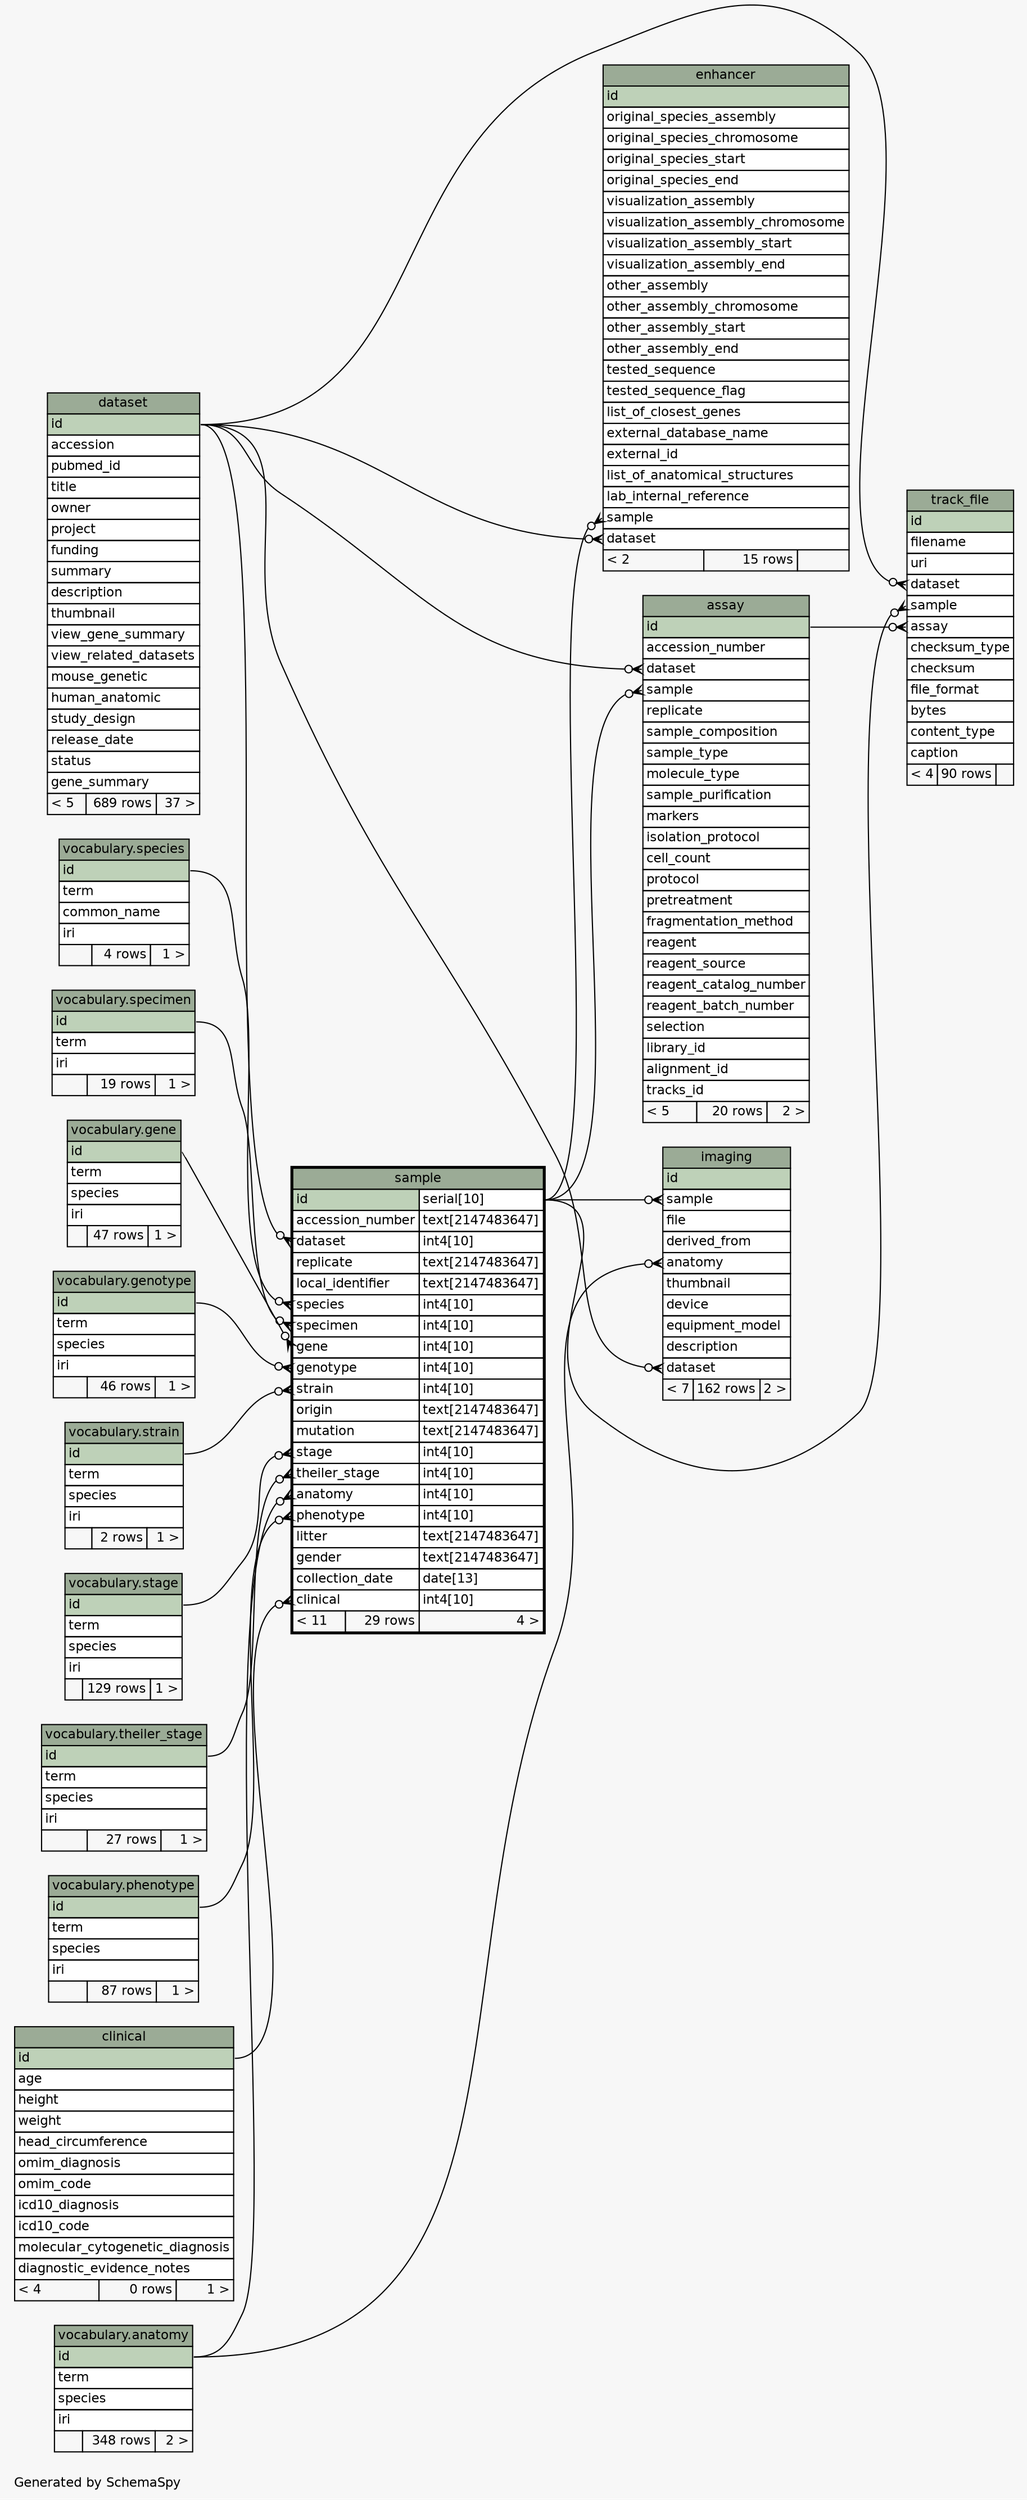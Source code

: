 // dot 2.38.0 on Linux 4.4.0-53-generic
// SchemaSpy rev 590
digraph "oneDegreeRelationshipsDiagram" {
  graph [
    rankdir="RL"
    bgcolor="#f7f7f7"
    label="\nGenerated by SchemaSpy"
    labeljust="l"
    nodesep="0.18"
    ranksep="0.46"
    fontname="Helvetica"
    fontsize="11"
  ];
  node [
    fontname="Helvetica"
    fontsize="11"
    shape="plaintext"
  ];
  edge [
    arrowsize="0.8"
  ];
  "assay":"dataset":w -> "dataset":"id":e [arrowhead=none dir=back arrowtail=crowodot];
  "assay":"sample":w -> "sample":"id.type":e [arrowhead=none dir=back arrowtail=crowodot];
  "enhancer":"dataset":w -> "dataset":"id":e [arrowhead=none dir=back arrowtail=crowodot];
  "enhancer":"sample":w -> "sample":"id.type":e [arrowhead=none dir=back arrowtail=crowodot];
  "imaging":"anatomy":w -> "vocabulary.anatomy":"id":e [arrowhead=none dir=back arrowtail=crowodot];
  "imaging":"dataset":w -> "dataset":"id":e [arrowhead=none dir=back arrowtail=crowodot];
  "imaging":"sample":w -> "sample":"id.type":e [arrowhead=none dir=back arrowtail=crowodot];
  "sample":"anatomy":w -> "vocabulary.anatomy":"id":e [arrowhead=none dir=back arrowtail=crowodot];
  "sample":"clinical":w -> "clinical":"id":e [arrowhead=none dir=back arrowtail=crowodot];
  "sample":"dataset":w -> "dataset":"id":e [arrowhead=none dir=back arrowtail=crowodot];
  "sample":"gene":w -> "vocabulary.gene":"id":e [arrowhead=none dir=back arrowtail=crowodot];
  "sample":"genotype":w -> "vocabulary.genotype":"id":e [arrowhead=none dir=back arrowtail=crowodot];
  "sample":"phenotype":w -> "vocabulary.phenotype":"id":e [arrowhead=none dir=back arrowtail=crowodot];
  "sample":"species":w -> "vocabulary.species":"id":e [arrowhead=none dir=back arrowtail=crowodot];
  "sample":"specimen":w -> "vocabulary.specimen":"id":e [arrowhead=none dir=back arrowtail=crowodot];
  "sample":"stage":w -> "vocabulary.stage":"id":e [arrowhead=none dir=back arrowtail=crowodot];
  "sample":"strain":w -> "vocabulary.strain":"id":e [arrowhead=none dir=back arrowtail=crowodot];
  "sample":"theiler_stage":w -> "vocabulary.theiler_stage":"id":e [arrowhead=none dir=back arrowtail=crowodot];
  "track_file":"assay":w -> "assay":"id":e [arrowhead=none dir=back arrowtail=crowodot];
  "track_file":"dataset":w -> "dataset":"id":e [arrowhead=none dir=back arrowtail=crowodot];
  "track_file":"sample":w -> "sample":"id.type":e [arrowhead=none dir=back arrowtail=crowodot];
  "vocabulary.anatomy" [
    label=<
    <TABLE BORDER="0" CELLBORDER="1" CELLSPACING="0" BGCOLOR="#ffffff">
      <TR><TD COLSPAN="3" BGCOLOR="#9bab96" ALIGN="CENTER">vocabulary.anatomy</TD></TR>
      <TR><TD PORT="id" COLSPAN="3" BGCOLOR="#bed1b8" ALIGN="LEFT">id</TD></TR>
      <TR><TD PORT="term" COLSPAN="3" ALIGN="LEFT">term</TD></TR>
      <TR><TD PORT="species" COLSPAN="3" ALIGN="LEFT">species</TD></TR>
      <TR><TD PORT="iri" COLSPAN="3" ALIGN="LEFT">iri</TD></TR>
      <TR><TD ALIGN="LEFT" BGCOLOR="#f7f7f7">  </TD><TD ALIGN="RIGHT" BGCOLOR="#f7f7f7">348 rows</TD><TD ALIGN="RIGHT" BGCOLOR="#f7f7f7">2 &gt;</TD></TR>
    </TABLE>>
    tooltip="vocabulary.anatomy"
  ];
  "assay" [
    label=<
    <TABLE BORDER="0" CELLBORDER="1" CELLSPACING="0" BGCOLOR="#ffffff">
      <TR><TD COLSPAN="3" BGCOLOR="#9bab96" ALIGN="CENTER">assay</TD></TR>
      <TR><TD PORT="id" COLSPAN="3" BGCOLOR="#bed1b8" ALIGN="LEFT">id</TD></TR>
      <TR><TD PORT="accession_number" COLSPAN="3" ALIGN="LEFT">accession_number</TD></TR>
      <TR><TD PORT="dataset" COLSPAN="3" ALIGN="LEFT">dataset</TD></TR>
      <TR><TD PORT="sample" COLSPAN="3" ALIGN="LEFT">sample</TD></TR>
      <TR><TD PORT="replicate" COLSPAN="3" ALIGN="LEFT">replicate</TD></TR>
      <TR><TD PORT="sample_composition" COLSPAN="3" ALIGN="LEFT">sample_composition</TD></TR>
      <TR><TD PORT="sample_type" COLSPAN="3" ALIGN="LEFT">sample_type</TD></TR>
      <TR><TD PORT="molecule_type" COLSPAN="3" ALIGN="LEFT">molecule_type</TD></TR>
      <TR><TD PORT="sample_purification" COLSPAN="3" ALIGN="LEFT">sample_purification</TD></TR>
      <TR><TD PORT="markers" COLSPAN="3" ALIGN="LEFT">markers</TD></TR>
      <TR><TD PORT="isolation_protocol" COLSPAN="3" ALIGN="LEFT">isolation_protocol</TD></TR>
      <TR><TD PORT="cell_count" COLSPAN="3" ALIGN="LEFT">cell_count</TD></TR>
      <TR><TD PORT="protocol" COLSPAN="3" ALIGN="LEFT">protocol</TD></TR>
      <TR><TD PORT="pretreatment" COLSPAN="3" ALIGN="LEFT">pretreatment</TD></TR>
      <TR><TD PORT="fragmentation_method" COLSPAN="3" ALIGN="LEFT">fragmentation_method</TD></TR>
      <TR><TD PORT="reagent" COLSPAN="3" ALIGN="LEFT">reagent</TD></TR>
      <TR><TD PORT="reagent_source" COLSPAN="3" ALIGN="LEFT">reagent_source</TD></TR>
      <TR><TD PORT="reagent_catalog_number" COLSPAN="3" ALIGN="LEFT">reagent_catalog_number</TD></TR>
      <TR><TD PORT="reagent_batch_number" COLSPAN="3" ALIGN="LEFT">reagent_batch_number</TD></TR>
      <TR><TD PORT="selection" COLSPAN="3" ALIGN="LEFT">selection</TD></TR>
      <TR><TD PORT="library_id" COLSPAN="3" ALIGN="LEFT">library_id</TD></TR>
      <TR><TD PORT="alignment_id" COLSPAN="3" ALIGN="LEFT">alignment_id</TD></TR>
      <TR><TD PORT="tracks_id" COLSPAN="3" ALIGN="LEFT">tracks_id</TD></TR>
      <TR><TD ALIGN="LEFT" BGCOLOR="#f7f7f7">&lt; 5</TD><TD ALIGN="RIGHT" BGCOLOR="#f7f7f7">20 rows</TD><TD ALIGN="RIGHT" BGCOLOR="#f7f7f7">2 &gt;</TD></TR>
    </TABLE>>
    URL="assay.html"
    tooltip="assay"
  ];
  "clinical" [
    label=<
    <TABLE BORDER="0" CELLBORDER="1" CELLSPACING="0" BGCOLOR="#ffffff">
      <TR><TD COLSPAN="3" BGCOLOR="#9bab96" ALIGN="CENTER">clinical</TD></TR>
      <TR><TD PORT="id" COLSPAN="3" BGCOLOR="#bed1b8" ALIGN="LEFT">id</TD></TR>
      <TR><TD PORT="age" COLSPAN="3" ALIGN="LEFT">age</TD></TR>
      <TR><TD PORT="height" COLSPAN="3" ALIGN="LEFT">height</TD></TR>
      <TR><TD PORT="weight" COLSPAN="3" ALIGN="LEFT">weight</TD></TR>
      <TR><TD PORT="head_circumference" COLSPAN="3" ALIGN="LEFT">head_circumference</TD></TR>
      <TR><TD PORT="omim_diagnosis" COLSPAN="3" ALIGN="LEFT">omim_diagnosis</TD></TR>
      <TR><TD PORT="omim_code" COLSPAN="3" ALIGN="LEFT">omim_code</TD></TR>
      <TR><TD PORT="icd10_diagnosis" COLSPAN="3" ALIGN="LEFT">icd10_diagnosis</TD></TR>
      <TR><TD PORT="icd10_code" COLSPAN="3" ALIGN="LEFT">icd10_code</TD></TR>
      <TR><TD PORT="molecular_cytogenetic_diagnosis" COLSPAN="3" ALIGN="LEFT">molecular_cytogenetic_diagnosis</TD></TR>
      <TR><TD PORT="diagnostic_evidence_notes" COLSPAN="3" ALIGN="LEFT">diagnostic_evidence_notes</TD></TR>
      <TR><TD ALIGN="LEFT" BGCOLOR="#f7f7f7">&lt; 4</TD><TD ALIGN="RIGHT" BGCOLOR="#f7f7f7">0 rows</TD><TD ALIGN="RIGHT" BGCOLOR="#f7f7f7">1 &gt;</TD></TR>
    </TABLE>>
    URL="clinical.html"
    tooltip="clinical"
  ];
  "dataset" [
    label=<
    <TABLE BORDER="0" CELLBORDER="1" CELLSPACING="0" BGCOLOR="#ffffff">
      <TR><TD COLSPAN="3" BGCOLOR="#9bab96" ALIGN="CENTER">dataset</TD></TR>
      <TR><TD PORT="id" COLSPAN="3" BGCOLOR="#bed1b8" ALIGN="LEFT">id</TD></TR>
      <TR><TD PORT="accession" COLSPAN="3" ALIGN="LEFT">accession</TD></TR>
      <TR><TD PORT="pubmed_id" COLSPAN="3" ALIGN="LEFT">pubmed_id</TD></TR>
      <TR><TD PORT="title" COLSPAN="3" ALIGN="LEFT">title</TD></TR>
      <TR><TD PORT="owner" COLSPAN="3" ALIGN="LEFT">owner</TD></TR>
      <TR><TD PORT="project" COLSPAN="3" ALIGN="LEFT">project</TD></TR>
      <TR><TD PORT="funding" COLSPAN="3" ALIGN="LEFT">funding</TD></TR>
      <TR><TD PORT="summary" COLSPAN="3" ALIGN="LEFT">summary</TD></TR>
      <TR><TD PORT="description" COLSPAN="3" ALIGN="LEFT">description</TD></TR>
      <TR><TD PORT="thumbnail" COLSPAN="3" ALIGN="LEFT">thumbnail</TD></TR>
      <TR><TD PORT="view_gene_summary" COLSPAN="3" ALIGN="LEFT">view_gene_summary</TD></TR>
      <TR><TD PORT="view_related_datasets" COLSPAN="3" ALIGN="LEFT">view_related_datasets</TD></TR>
      <TR><TD PORT="mouse_genetic" COLSPAN="3" ALIGN="LEFT">mouse_genetic</TD></TR>
      <TR><TD PORT="human_anatomic" COLSPAN="3" ALIGN="LEFT">human_anatomic</TD></TR>
      <TR><TD PORT="study_design" COLSPAN="3" ALIGN="LEFT">study_design</TD></TR>
      <TR><TD PORT="release_date" COLSPAN="3" ALIGN="LEFT">release_date</TD></TR>
      <TR><TD PORT="status" COLSPAN="3" ALIGN="LEFT">status</TD></TR>
      <TR><TD PORT="gene_summary" COLSPAN="3" ALIGN="LEFT">gene_summary</TD></TR>
      <TR><TD ALIGN="LEFT" BGCOLOR="#f7f7f7">&lt; 5</TD><TD ALIGN="RIGHT" BGCOLOR="#f7f7f7">689 rows</TD><TD ALIGN="RIGHT" BGCOLOR="#f7f7f7">37 &gt;</TD></TR>
    </TABLE>>
    URL="dataset.html"
    tooltip="dataset"
  ];
  "enhancer" [
    label=<
    <TABLE BORDER="0" CELLBORDER="1" CELLSPACING="0" BGCOLOR="#ffffff">
      <TR><TD COLSPAN="3" BGCOLOR="#9bab96" ALIGN="CENTER">enhancer</TD></TR>
      <TR><TD PORT="id" COLSPAN="3" BGCOLOR="#bed1b8" ALIGN="LEFT">id</TD></TR>
      <TR><TD PORT="original_species_assembly" COLSPAN="3" ALIGN="LEFT">original_species_assembly</TD></TR>
      <TR><TD PORT="original_species_chromosome" COLSPAN="3" ALIGN="LEFT">original_species_chromosome</TD></TR>
      <TR><TD PORT="original_species_start" COLSPAN="3" ALIGN="LEFT">original_species_start</TD></TR>
      <TR><TD PORT="original_species_end" COLSPAN="3" ALIGN="LEFT">original_species_end</TD></TR>
      <TR><TD PORT="visualization_assembly" COLSPAN="3" ALIGN="LEFT">visualization_assembly</TD></TR>
      <TR><TD PORT="visualization_assembly_chromosome" COLSPAN="3" ALIGN="LEFT">visualization_assembly_chromosome</TD></TR>
      <TR><TD PORT="visualization_assembly_start" COLSPAN="3" ALIGN="LEFT">visualization_assembly_start</TD></TR>
      <TR><TD PORT="visualization_assembly_end" COLSPAN="3" ALIGN="LEFT">visualization_assembly_end</TD></TR>
      <TR><TD PORT="other_assembly" COLSPAN="3" ALIGN="LEFT">other_assembly</TD></TR>
      <TR><TD PORT="other_assembly_chromosome" COLSPAN="3" ALIGN="LEFT">other_assembly_chromosome</TD></TR>
      <TR><TD PORT="other_assembly_start" COLSPAN="3" ALIGN="LEFT">other_assembly_start</TD></TR>
      <TR><TD PORT="other_assembly_end" COLSPAN="3" ALIGN="LEFT">other_assembly_end</TD></TR>
      <TR><TD PORT="tested_sequence" COLSPAN="3" ALIGN="LEFT">tested_sequence</TD></TR>
      <TR><TD PORT="tested_sequence_flag" COLSPAN="3" ALIGN="LEFT">tested_sequence_flag</TD></TR>
      <TR><TD PORT="list_of_closest_genes" COLSPAN="3" ALIGN="LEFT">list_of_closest_genes</TD></TR>
      <TR><TD PORT="external_database_name" COLSPAN="3" ALIGN="LEFT">external_database_name</TD></TR>
      <TR><TD PORT="external_id" COLSPAN="3" ALIGN="LEFT">external_id</TD></TR>
      <TR><TD PORT="list_of_anatomical_structures" COLSPAN="3" ALIGN="LEFT">list_of_anatomical_structures</TD></TR>
      <TR><TD PORT="lab_internal_reference" COLSPAN="3" ALIGN="LEFT">lab_internal_reference</TD></TR>
      <TR><TD PORT="sample" COLSPAN="3" ALIGN="LEFT">sample</TD></TR>
      <TR><TD PORT="dataset" COLSPAN="3" ALIGN="LEFT">dataset</TD></TR>
      <TR><TD ALIGN="LEFT" BGCOLOR="#f7f7f7">&lt; 2</TD><TD ALIGN="RIGHT" BGCOLOR="#f7f7f7">15 rows</TD><TD ALIGN="RIGHT" BGCOLOR="#f7f7f7">  </TD></TR>
    </TABLE>>
    URL="enhancer.html"
    tooltip="enhancer"
  ];
  "vocabulary.gene" [
    label=<
    <TABLE BORDER="0" CELLBORDER="1" CELLSPACING="0" BGCOLOR="#ffffff">
      <TR><TD COLSPAN="3" BGCOLOR="#9bab96" ALIGN="CENTER">vocabulary.gene</TD></TR>
      <TR><TD PORT="id" COLSPAN="3" BGCOLOR="#bed1b8" ALIGN="LEFT">id</TD></TR>
      <TR><TD PORT="term" COLSPAN="3" ALIGN="LEFT">term</TD></TR>
      <TR><TD PORT="species" COLSPAN="3" ALIGN="LEFT">species</TD></TR>
      <TR><TD PORT="iri" COLSPAN="3" ALIGN="LEFT">iri</TD></TR>
      <TR><TD ALIGN="LEFT" BGCOLOR="#f7f7f7">  </TD><TD ALIGN="RIGHT" BGCOLOR="#f7f7f7">47 rows</TD><TD ALIGN="RIGHT" BGCOLOR="#f7f7f7">1 &gt;</TD></TR>
    </TABLE>>
    tooltip="vocabulary.gene"
  ];
  "vocabulary.genotype" [
    label=<
    <TABLE BORDER="0" CELLBORDER="1" CELLSPACING="0" BGCOLOR="#ffffff">
      <TR><TD COLSPAN="3" BGCOLOR="#9bab96" ALIGN="CENTER">vocabulary.genotype</TD></TR>
      <TR><TD PORT="id" COLSPAN="3" BGCOLOR="#bed1b8" ALIGN="LEFT">id</TD></TR>
      <TR><TD PORT="term" COLSPAN="3" ALIGN="LEFT">term</TD></TR>
      <TR><TD PORT="species" COLSPAN="3" ALIGN="LEFT">species</TD></TR>
      <TR><TD PORT="iri" COLSPAN="3" ALIGN="LEFT">iri</TD></TR>
      <TR><TD ALIGN="LEFT" BGCOLOR="#f7f7f7">  </TD><TD ALIGN="RIGHT" BGCOLOR="#f7f7f7">46 rows</TD><TD ALIGN="RIGHT" BGCOLOR="#f7f7f7">1 &gt;</TD></TR>
    </TABLE>>
    tooltip="vocabulary.genotype"
  ];
  "imaging" [
    label=<
    <TABLE BORDER="0" CELLBORDER="1" CELLSPACING="0" BGCOLOR="#ffffff">
      <TR><TD COLSPAN="3" BGCOLOR="#9bab96" ALIGN="CENTER">imaging</TD></TR>
      <TR><TD PORT="id" COLSPAN="3" BGCOLOR="#bed1b8" ALIGN="LEFT">id</TD></TR>
      <TR><TD PORT="sample" COLSPAN="3" ALIGN="LEFT">sample</TD></TR>
      <TR><TD PORT="file" COLSPAN="3" ALIGN="LEFT">file</TD></TR>
      <TR><TD PORT="derived_from" COLSPAN="3" ALIGN="LEFT">derived_from</TD></TR>
      <TR><TD PORT="anatomy" COLSPAN="3" ALIGN="LEFT">anatomy</TD></TR>
      <TR><TD PORT="thumbnail" COLSPAN="3" ALIGN="LEFT">thumbnail</TD></TR>
      <TR><TD PORT="device" COLSPAN="3" ALIGN="LEFT">device</TD></TR>
      <TR><TD PORT="equipment_model" COLSPAN="3" ALIGN="LEFT">equipment_model</TD></TR>
      <TR><TD PORT="description" COLSPAN="3" ALIGN="LEFT">description</TD></TR>
      <TR><TD PORT="dataset" COLSPAN="3" ALIGN="LEFT">dataset</TD></TR>
      <TR><TD ALIGN="LEFT" BGCOLOR="#f7f7f7">&lt; 7</TD><TD ALIGN="RIGHT" BGCOLOR="#f7f7f7">162 rows</TD><TD ALIGN="RIGHT" BGCOLOR="#f7f7f7">2 &gt;</TD></TR>
    </TABLE>>
    URL="imaging.html"
    tooltip="imaging"
  ];
  "vocabulary.phenotype" [
    label=<
    <TABLE BORDER="0" CELLBORDER="1" CELLSPACING="0" BGCOLOR="#ffffff">
      <TR><TD COLSPAN="3" BGCOLOR="#9bab96" ALIGN="CENTER">vocabulary.phenotype</TD></TR>
      <TR><TD PORT="id" COLSPAN="3" BGCOLOR="#bed1b8" ALIGN="LEFT">id</TD></TR>
      <TR><TD PORT="term" COLSPAN="3" ALIGN="LEFT">term</TD></TR>
      <TR><TD PORT="species" COLSPAN="3" ALIGN="LEFT">species</TD></TR>
      <TR><TD PORT="iri" COLSPAN="3" ALIGN="LEFT">iri</TD></TR>
      <TR><TD ALIGN="LEFT" BGCOLOR="#f7f7f7">  </TD><TD ALIGN="RIGHT" BGCOLOR="#f7f7f7">87 rows</TD><TD ALIGN="RIGHT" BGCOLOR="#f7f7f7">1 &gt;</TD></TR>
    </TABLE>>
    tooltip="vocabulary.phenotype"
  ];
  "sample" [
    label=<
    <TABLE BORDER="2" CELLBORDER="1" CELLSPACING="0" BGCOLOR="#ffffff">
      <TR><TD COLSPAN="3" BGCOLOR="#9bab96" ALIGN="CENTER">sample</TD></TR>
      <TR><TD PORT="id" COLSPAN="2" BGCOLOR="#bed1b8" ALIGN="LEFT">id</TD><TD PORT="id.type" ALIGN="LEFT">serial[10]</TD></TR>
      <TR><TD PORT="accession_number" COLSPAN="2" ALIGN="LEFT">accession_number</TD><TD PORT="accession_number.type" ALIGN="LEFT">text[2147483647]</TD></TR>
      <TR><TD PORT="dataset" COLSPAN="2" ALIGN="LEFT">dataset</TD><TD PORT="dataset.type" ALIGN="LEFT">int4[10]</TD></TR>
      <TR><TD PORT="replicate" COLSPAN="2" ALIGN="LEFT">replicate</TD><TD PORT="replicate.type" ALIGN="LEFT">text[2147483647]</TD></TR>
      <TR><TD PORT="local_identifier" COLSPAN="2" ALIGN="LEFT">local_identifier</TD><TD PORT="local_identifier.type" ALIGN="LEFT">text[2147483647]</TD></TR>
      <TR><TD PORT="species" COLSPAN="2" ALIGN="LEFT">species</TD><TD PORT="species.type" ALIGN="LEFT">int4[10]</TD></TR>
      <TR><TD PORT="specimen" COLSPAN="2" ALIGN="LEFT">specimen</TD><TD PORT="specimen.type" ALIGN="LEFT">int4[10]</TD></TR>
      <TR><TD PORT="gene" COLSPAN="2" ALIGN="LEFT">gene</TD><TD PORT="gene.type" ALIGN="LEFT">int4[10]</TD></TR>
      <TR><TD PORT="genotype" COLSPAN="2" ALIGN="LEFT">genotype</TD><TD PORT="genotype.type" ALIGN="LEFT">int4[10]</TD></TR>
      <TR><TD PORT="strain" COLSPAN="2" ALIGN="LEFT">strain</TD><TD PORT="strain.type" ALIGN="LEFT">int4[10]</TD></TR>
      <TR><TD PORT="origin" COLSPAN="2" ALIGN="LEFT">origin</TD><TD PORT="origin.type" ALIGN="LEFT">text[2147483647]</TD></TR>
      <TR><TD PORT="mutation" COLSPAN="2" ALIGN="LEFT">mutation</TD><TD PORT="mutation.type" ALIGN="LEFT">text[2147483647]</TD></TR>
      <TR><TD PORT="stage" COLSPAN="2" ALIGN="LEFT">stage</TD><TD PORT="stage.type" ALIGN="LEFT">int4[10]</TD></TR>
      <TR><TD PORT="theiler_stage" COLSPAN="2" ALIGN="LEFT">theiler_stage</TD><TD PORT="theiler_stage.type" ALIGN="LEFT">int4[10]</TD></TR>
      <TR><TD PORT="anatomy" COLSPAN="2" ALIGN="LEFT">anatomy</TD><TD PORT="anatomy.type" ALIGN="LEFT">int4[10]</TD></TR>
      <TR><TD PORT="phenotype" COLSPAN="2" ALIGN="LEFT">phenotype</TD><TD PORT="phenotype.type" ALIGN="LEFT">int4[10]</TD></TR>
      <TR><TD PORT="litter" COLSPAN="2" ALIGN="LEFT">litter</TD><TD PORT="litter.type" ALIGN="LEFT">text[2147483647]</TD></TR>
      <TR><TD PORT="gender" COLSPAN="2" ALIGN="LEFT">gender</TD><TD PORT="gender.type" ALIGN="LEFT">text[2147483647]</TD></TR>
      <TR><TD PORT="collection_date" COLSPAN="2" ALIGN="LEFT">collection_date</TD><TD PORT="collection_date.type" ALIGN="LEFT">date[13]</TD></TR>
      <TR><TD PORT="clinical" COLSPAN="2" ALIGN="LEFT">clinical</TD><TD PORT="clinical.type" ALIGN="LEFT">int4[10]</TD></TR>
      <TR><TD ALIGN="LEFT" BGCOLOR="#f7f7f7">&lt; 11</TD><TD ALIGN="RIGHT" BGCOLOR="#f7f7f7">29 rows</TD><TD ALIGN="RIGHT" BGCOLOR="#f7f7f7">4 &gt;</TD></TR>
    </TABLE>>
    URL="sample.html"
    tooltip="sample"
  ];
  "vocabulary.species" [
    label=<
    <TABLE BORDER="0" CELLBORDER="1" CELLSPACING="0" BGCOLOR="#ffffff">
      <TR><TD COLSPAN="3" BGCOLOR="#9bab96" ALIGN="CENTER">vocabulary.species</TD></TR>
      <TR><TD PORT="id" COLSPAN="3" BGCOLOR="#bed1b8" ALIGN="LEFT">id</TD></TR>
      <TR><TD PORT="term" COLSPAN="3" ALIGN="LEFT">term</TD></TR>
      <TR><TD PORT="common_name" COLSPAN="3" ALIGN="LEFT">common_name</TD></TR>
      <TR><TD PORT="iri" COLSPAN="3" ALIGN="LEFT">iri</TD></TR>
      <TR><TD ALIGN="LEFT" BGCOLOR="#f7f7f7">  </TD><TD ALIGN="RIGHT" BGCOLOR="#f7f7f7">4 rows</TD><TD ALIGN="RIGHT" BGCOLOR="#f7f7f7">1 &gt;</TD></TR>
    </TABLE>>
    tooltip="vocabulary.species"
  ];
  "vocabulary.specimen" [
    label=<
    <TABLE BORDER="0" CELLBORDER="1" CELLSPACING="0" BGCOLOR="#ffffff">
      <TR><TD COLSPAN="3" BGCOLOR="#9bab96" ALIGN="CENTER">vocabulary.specimen</TD></TR>
      <TR><TD PORT="id" COLSPAN="3" BGCOLOR="#bed1b8" ALIGN="LEFT">id</TD></TR>
      <TR><TD PORT="term" COLSPAN="3" ALIGN="LEFT">term</TD></TR>
      <TR><TD PORT="iri" COLSPAN="3" ALIGN="LEFT">iri</TD></TR>
      <TR><TD ALIGN="LEFT" BGCOLOR="#f7f7f7">  </TD><TD ALIGN="RIGHT" BGCOLOR="#f7f7f7">19 rows</TD><TD ALIGN="RIGHT" BGCOLOR="#f7f7f7">1 &gt;</TD></TR>
    </TABLE>>
    tooltip="vocabulary.specimen"
  ];
  "vocabulary.stage" [
    label=<
    <TABLE BORDER="0" CELLBORDER="1" CELLSPACING="0" BGCOLOR="#ffffff">
      <TR><TD COLSPAN="3" BGCOLOR="#9bab96" ALIGN="CENTER">vocabulary.stage</TD></TR>
      <TR><TD PORT="id" COLSPAN="3" BGCOLOR="#bed1b8" ALIGN="LEFT">id</TD></TR>
      <TR><TD PORT="term" COLSPAN="3" ALIGN="LEFT">term</TD></TR>
      <TR><TD PORT="species" COLSPAN="3" ALIGN="LEFT">species</TD></TR>
      <TR><TD PORT="iri" COLSPAN="3" ALIGN="LEFT">iri</TD></TR>
      <TR><TD ALIGN="LEFT" BGCOLOR="#f7f7f7">  </TD><TD ALIGN="RIGHT" BGCOLOR="#f7f7f7">129 rows</TD><TD ALIGN="RIGHT" BGCOLOR="#f7f7f7">1 &gt;</TD></TR>
    </TABLE>>
    tooltip="vocabulary.stage"
  ];
  "vocabulary.strain" [
    label=<
    <TABLE BORDER="0" CELLBORDER="1" CELLSPACING="0" BGCOLOR="#ffffff">
      <TR><TD COLSPAN="3" BGCOLOR="#9bab96" ALIGN="CENTER">vocabulary.strain</TD></TR>
      <TR><TD PORT="id" COLSPAN="3" BGCOLOR="#bed1b8" ALIGN="LEFT">id</TD></TR>
      <TR><TD PORT="term" COLSPAN="3" ALIGN="LEFT">term</TD></TR>
      <TR><TD PORT="species" COLSPAN="3" ALIGN="LEFT">species</TD></TR>
      <TR><TD PORT="iri" COLSPAN="3" ALIGN="LEFT">iri</TD></TR>
      <TR><TD ALIGN="LEFT" BGCOLOR="#f7f7f7">  </TD><TD ALIGN="RIGHT" BGCOLOR="#f7f7f7">2 rows</TD><TD ALIGN="RIGHT" BGCOLOR="#f7f7f7">1 &gt;</TD></TR>
    </TABLE>>
    tooltip="vocabulary.strain"
  ];
  "vocabulary.theiler_stage" [
    label=<
    <TABLE BORDER="0" CELLBORDER="1" CELLSPACING="0" BGCOLOR="#ffffff">
      <TR><TD COLSPAN="3" BGCOLOR="#9bab96" ALIGN="CENTER">vocabulary.theiler_stage</TD></TR>
      <TR><TD PORT="id" COLSPAN="3" BGCOLOR="#bed1b8" ALIGN="LEFT">id</TD></TR>
      <TR><TD PORT="term" COLSPAN="3" ALIGN="LEFT">term</TD></TR>
      <TR><TD PORT="species" COLSPAN="3" ALIGN="LEFT">species</TD></TR>
      <TR><TD PORT="iri" COLSPAN="3" ALIGN="LEFT">iri</TD></TR>
      <TR><TD ALIGN="LEFT" BGCOLOR="#f7f7f7">  </TD><TD ALIGN="RIGHT" BGCOLOR="#f7f7f7">27 rows</TD><TD ALIGN="RIGHT" BGCOLOR="#f7f7f7">1 &gt;</TD></TR>
    </TABLE>>
    tooltip="vocabulary.theiler_stage"
  ];
  "track_file" [
    label=<
    <TABLE BORDER="0" CELLBORDER="1" CELLSPACING="0" BGCOLOR="#ffffff">
      <TR><TD COLSPAN="3" BGCOLOR="#9bab96" ALIGN="CENTER">track_file</TD></TR>
      <TR><TD PORT="id" COLSPAN="3" BGCOLOR="#bed1b8" ALIGN="LEFT">id</TD></TR>
      <TR><TD PORT="filename" COLSPAN="3" ALIGN="LEFT">filename</TD></TR>
      <TR><TD PORT="uri" COLSPAN="3" ALIGN="LEFT">uri</TD></TR>
      <TR><TD PORT="dataset" COLSPAN="3" ALIGN="LEFT">dataset</TD></TR>
      <TR><TD PORT="sample" COLSPAN="3" ALIGN="LEFT">sample</TD></TR>
      <TR><TD PORT="assay" COLSPAN="3" ALIGN="LEFT">assay</TD></TR>
      <TR><TD PORT="checksum_type" COLSPAN="3" ALIGN="LEFT">checksum_type</TD></TR>
      <TR><TD PORT="checksum" COLSPAN="3" ALIGN="LEFT">checksum</TD></TR>
      <TR><TD PORT="file_format" COLSPAN="3" ALIGN="LEFT">file_format</TD></TR>
      <TR><TD PORT="bytes" COLSPAN="3" ALIGN="LEFT">bytes</TD></TR>
      <TR><TD PORT="content_type" COLSPAN="3" ALIGN="LEFT">content_type</TD></TR>
      <TR><TD PORT="caption" COLSPAN="3" ALIGN="LEFT">caption</TD></TR>
      <TR><TD ALIGN="LEFT" BGCOLOR="#f7f7f7">&lt; 4</TD><TD ALIGN="RIGHT" BGCOLOR="#f7f7f7">90 rows</TD><TD ALIGN="RIGHT" BGCOLOR="#f7f7f7">  </TD></TR>
    </TABLE>>
    URL="track_file.html"
    tooltip="track_file"
  ];
}
